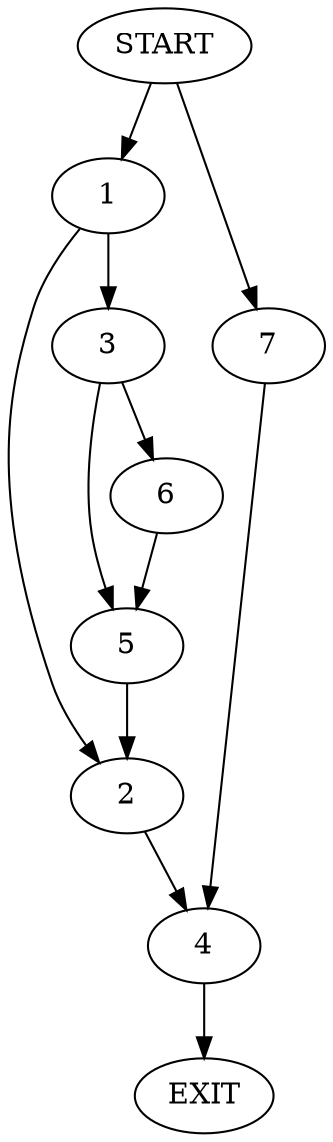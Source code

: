 digraph {
0 [label="START"]
8 [label="EXIT"]
0 -> 1
1 -> 2
1 -> 3
2 -> 4
3 -> 5
3 -> 6
6 -> 5
5 -> 2
4 -> 8
0 -> 7
7 -> 4
}
